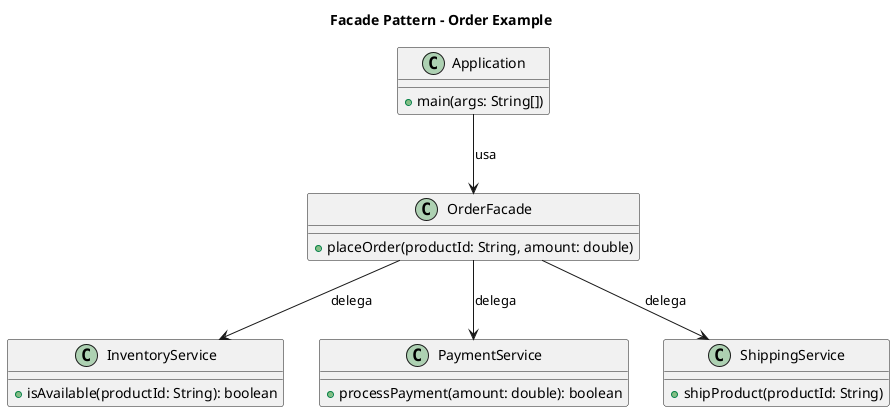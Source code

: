 @startuml
title Facade Pattern - Order Example

class Application {
    + main(args: String[])
}

class OrderFacade {
    + placeOrder(productId: String, amount: double)
}

class InventoryService {
    + isAvailable(productId: String): boolean
}

class PaymentService {
    + processPayment(amount: double): boolean
}

class ShippingService {
    + shipProduct(productId: String)
}

' Relações
Application --> OrderFacade : usa
OrderFacade --> InventoryService : delega
OrderFacade --> PaymentService : delega
OrderFacade --> ShippingService : delega

@enduml
